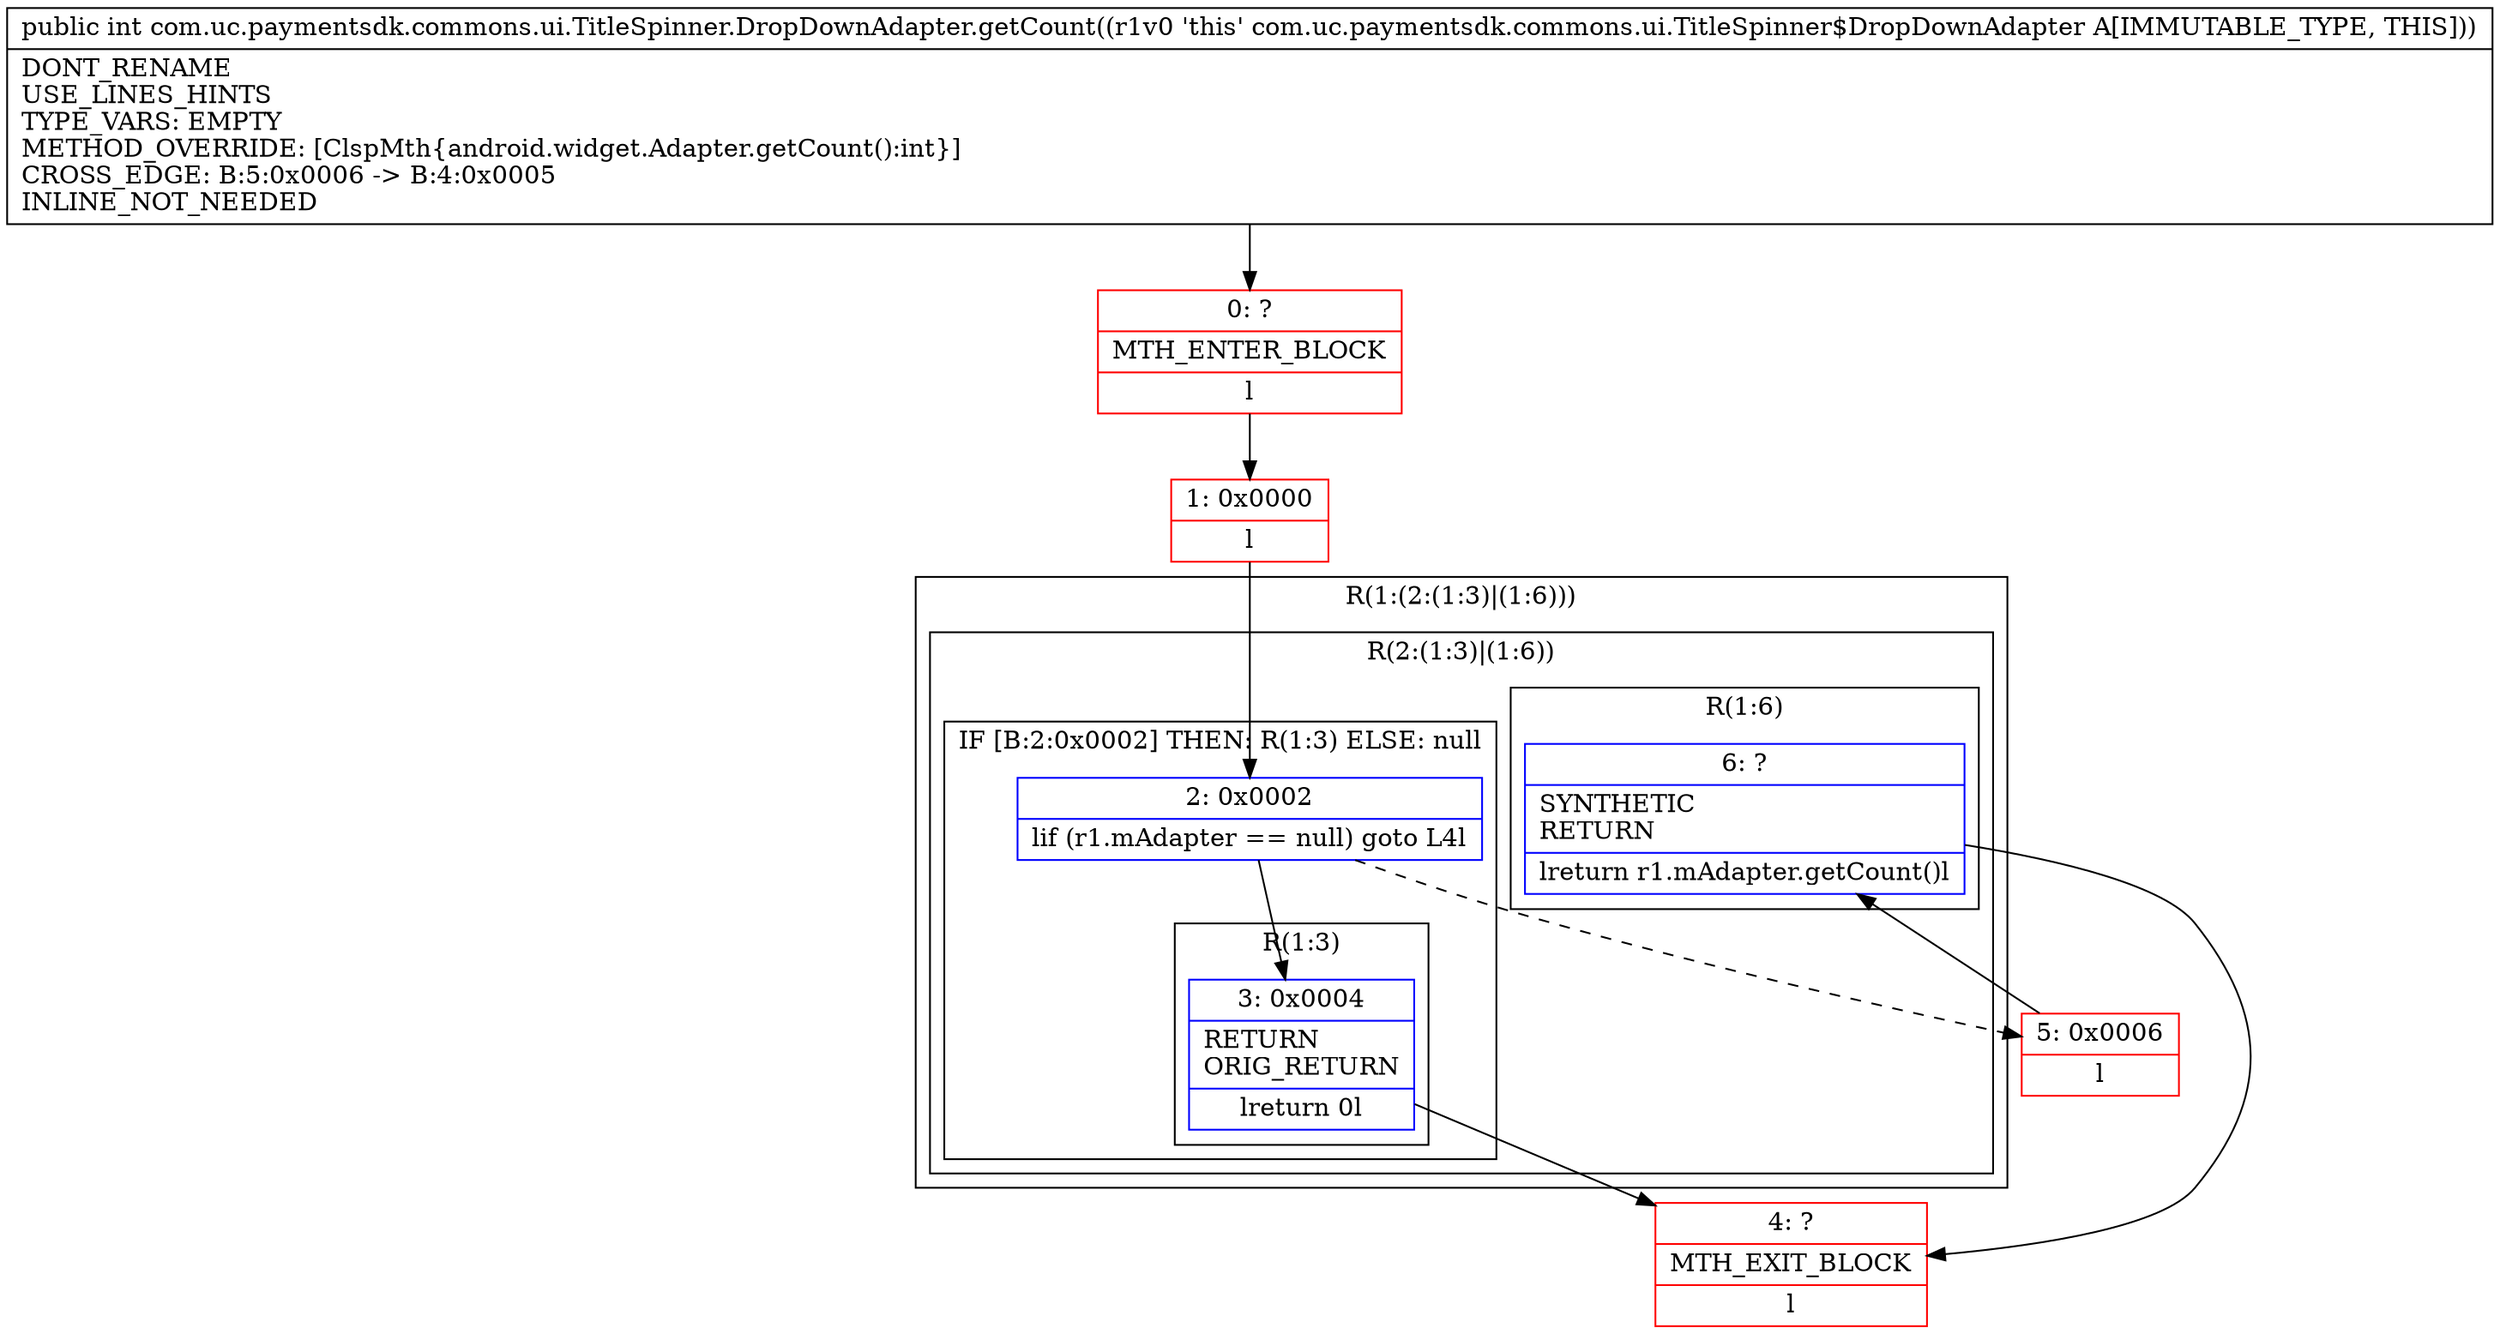 digraph "CFG forcom.uc.paymentsdk.commons.ui.TitleSpinner.DropDownAdapter.getCount()I" {
subgraph cluster_Region_1389134695 {
label = "R(1:(2:(1:3)|(1:6)))";
node [shape=record,color=blue];
subgraph cluster_Region_41996138 {
label = "R(2:(1:3)|(1:6))";
node [shape=record,color=blue];
subgraph cluster_IfRegion_510345733 {
label = "IF [B:2:0x0002] THEN: R(1:3) ELSE: null";
node [shape=record,color=blue];
Node_2 [shape=record,label="{2\:\ 0x0002|lif (r1.mAdapter == null) goto L4l}"];
subgraph cluster_Region_726400160 {
label = "R(1:3)";
node [shape=record,color=blue];
Node_3 [shape=record,label="{3\:\ 0x0004|RETURN\lORIG_RETURN\l|lreturn 0l}"];
}
}
subgraph cluster_Region_497714453 {
label = "R(1:6)";
node [shape=record,color=blue];
Node_6 [shape=record,label="{6\:\ ?|SYNTHETIC\lRETURN\l|lreturn r1.mAdapter.getCount()l}"];
}
}
}
Node_0 [shape=record,color=red,label="{0\:\ ?|MTH_ENTER_BLOCK\l|l}"];
Node_1 [shape=record,color=red,label="{1\:\ 0x0000|l}"];
Node_4 [shape=record,color=red,label="{4\:\ ?|MTH_EXIT_BLOCK\l|l}"];
Node_5 [shape=record,color=red,label="{5\:\ 0x0006|l}"];
MethodNode[shape=record,label="{public int com.uc.paymentsdk.commons.ui.TitleSpinner.DropDownAdapter.getCount((r1v0 'this' com.uc.paymentsdk.commons.ui.TitleSpinner$DropDownAdapter A[IMMUTABLE_TYPE, THIS]))  | DONT_RENAME\lUSE_LINES_HINTS\lTYPE_VARS: EMPTY\lMETHOD_OVERRIDE: [ClspMth\{android.widget.Adapter.getCount():int\}]\lCROSS_EDGE: B:5:0x0006 \-\> B:4:0x0005\lINLINE_NOT_NEEDED\l}"];
MethodNode -> Node_0;
Node_2 -> Node_3;
Node_2 -> Node_5[style=dashed];
Node_3 -> Node_4;
Node_6 -> Node_4;
Node_0 -> Node_1;
Node_1 -> Node_2;
Node_5 -> Node_6;
}

